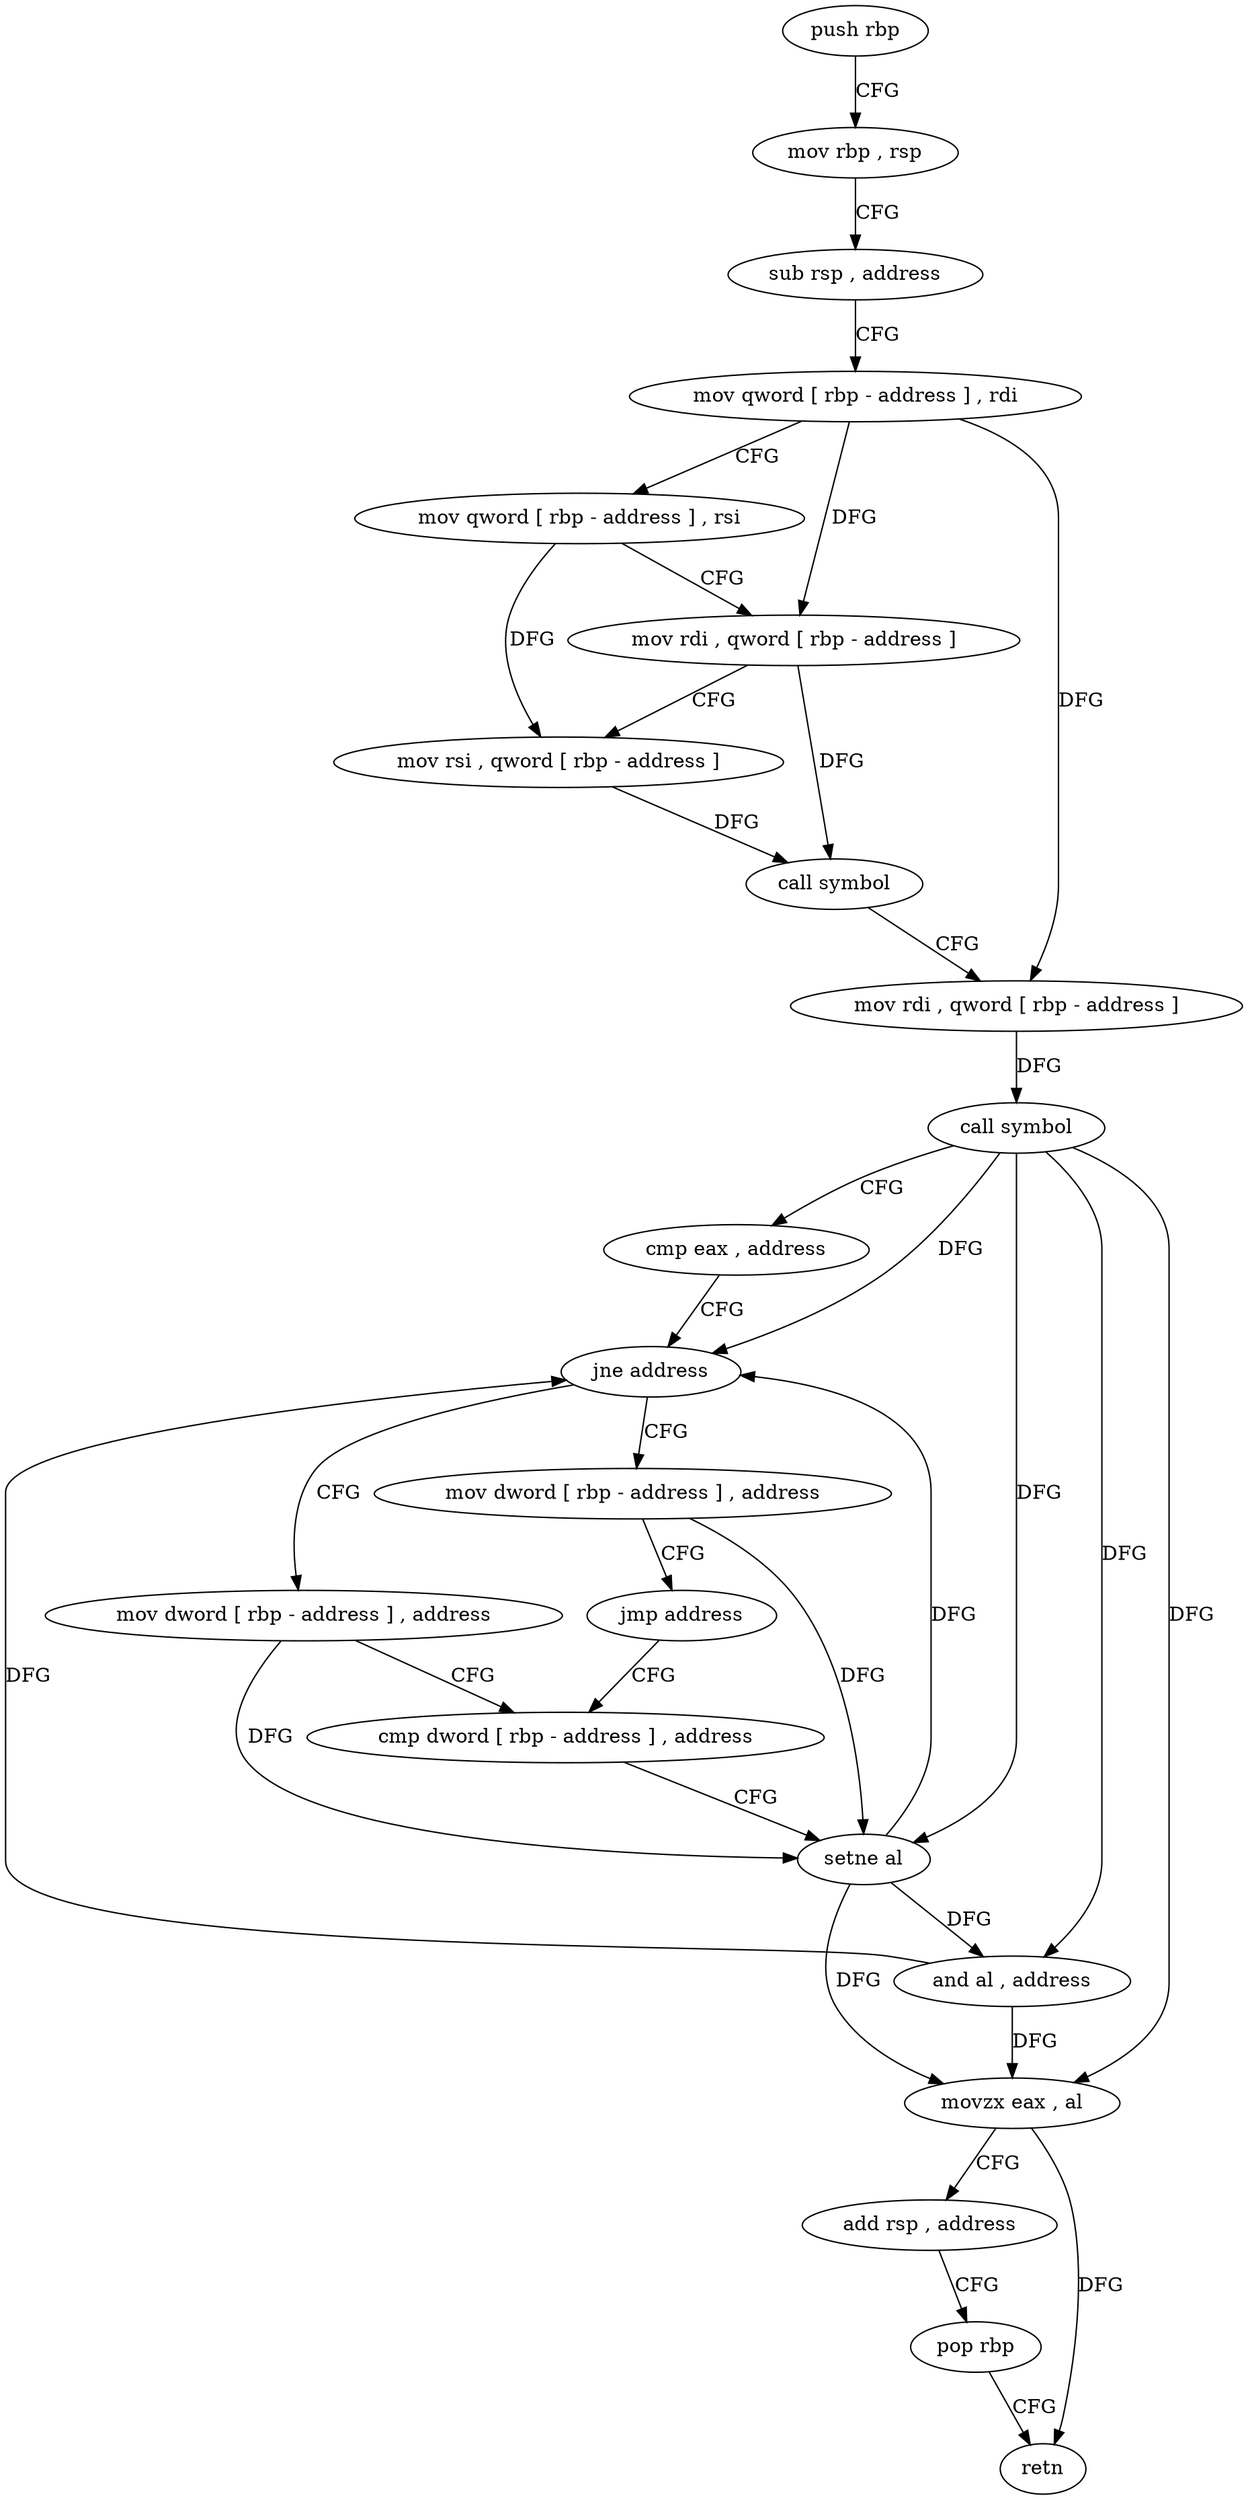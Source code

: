 digraph "func" {
"137712" [label = "push rbp" ]
"137713" [label = "mov rbp , rsp" ]
"137716" [label = "sub rsp , address" ]
"137720" [label = "mov qword [ rbp - address ] , rdi" ]
"137724" [label = "mov qword [ rbp - address ] , rsi" ]
"137728" [label = "mov rdi , qword [ rbp - address ]" ]
"137732" [label = "mov rsi , qword [ rbp - address ]" ]
"137736" [label = "call symbol" ]
"137741" [label = "mov rdi , qword [ rbp - address ]" ]
"137745" [label = "call symbol" ]
"137750" [label = "cmp eax , address" ]
"137753" [label = "jne address" ]
"137771" [label = "mov dword [ rbp - address ] , address" ]
"137759" [label = "mov dword [ rbp - address ] , address" ]
"137778" [label = "cmp dword [ rbp - address ] , address" ]
"137766" [label = "jmp address" ]
"137782" [label = "setne al" ]
"137785" [label = "and al , address" ]
"137787" [label = "movzx eax , al" ]
"137790" [label = "add rsp , address" ]
"137794" [label = "pop rbp" ]
"137795" [label = "retn" ]
"137712" -> "137713" [ label = "CFG" ]
"137713" -> "137716" [ label = "CFG" ]
"137716" -> "137720" [ label = "CFG" ]
"137720" -> "137724" [ label = "CFG" ]
"137720" -> "137728" [ label = "DFG" ]
"137720" -> "137741" [ label = "DFG" ]
"137724" -> "137728" [ label = "CFG" ]
"137724" -> "137732" [ label = "DFG" ]
"137728" -> "137732" [ label = "CFG" ]
"137728" -> "137736" [ label = "DFG" ]
"137732" -> "137736" [ label = "DFG" ]
"137736" -> "137741" [ label = "CFG" ]
"137741" -> "137745" [ label = "DFG" ]
"137745" -> "137750" [ label = "CFG" ]
"137745" -> "137753" [ label = "DFG" ]
"137745" -> "137782" [ label = "DFG" ]
"137745" -> "137785" [ label = "DFG" ]
"137745" -> "137787" [ label = "DFG" ]
"137750" -> "137753" [ label = "CFG" ]
"137753" -> "137771" [ label = "CFG" ]
"137753" -> "137759" [ label = "CFG" ]
"137771" -> "137778" [ label = "CFG" ]
"137771" -> "137782" [ label = "DFG" ]
"137759" -> "137766" [ label = "CFG" ]
"137759" -> "137782" [ label = "DFG" ]
"137778" -> "137782" [ label = "CFG" ]
"137766" -> "137778" [ label = "CFG" ]
"137782" -> "137785" [ label = "DFG" ]
"137782" -> "137753" [ label = "DFG" ]
"137782" -> "137787" [ label = "DFG" ]
"137785" -> "137787" [ label = "DFG" ]
"137785" -> "137753" [ label = "DFG" ]
"137787" -> "137790" [ label = "CFG" ]
"137787" -> "137795" [ label = "DFG" ]
"137790" -> "137794" [ label = "CFG" ]
"137794" -> "137795" [ label = "CFG" ]
}
